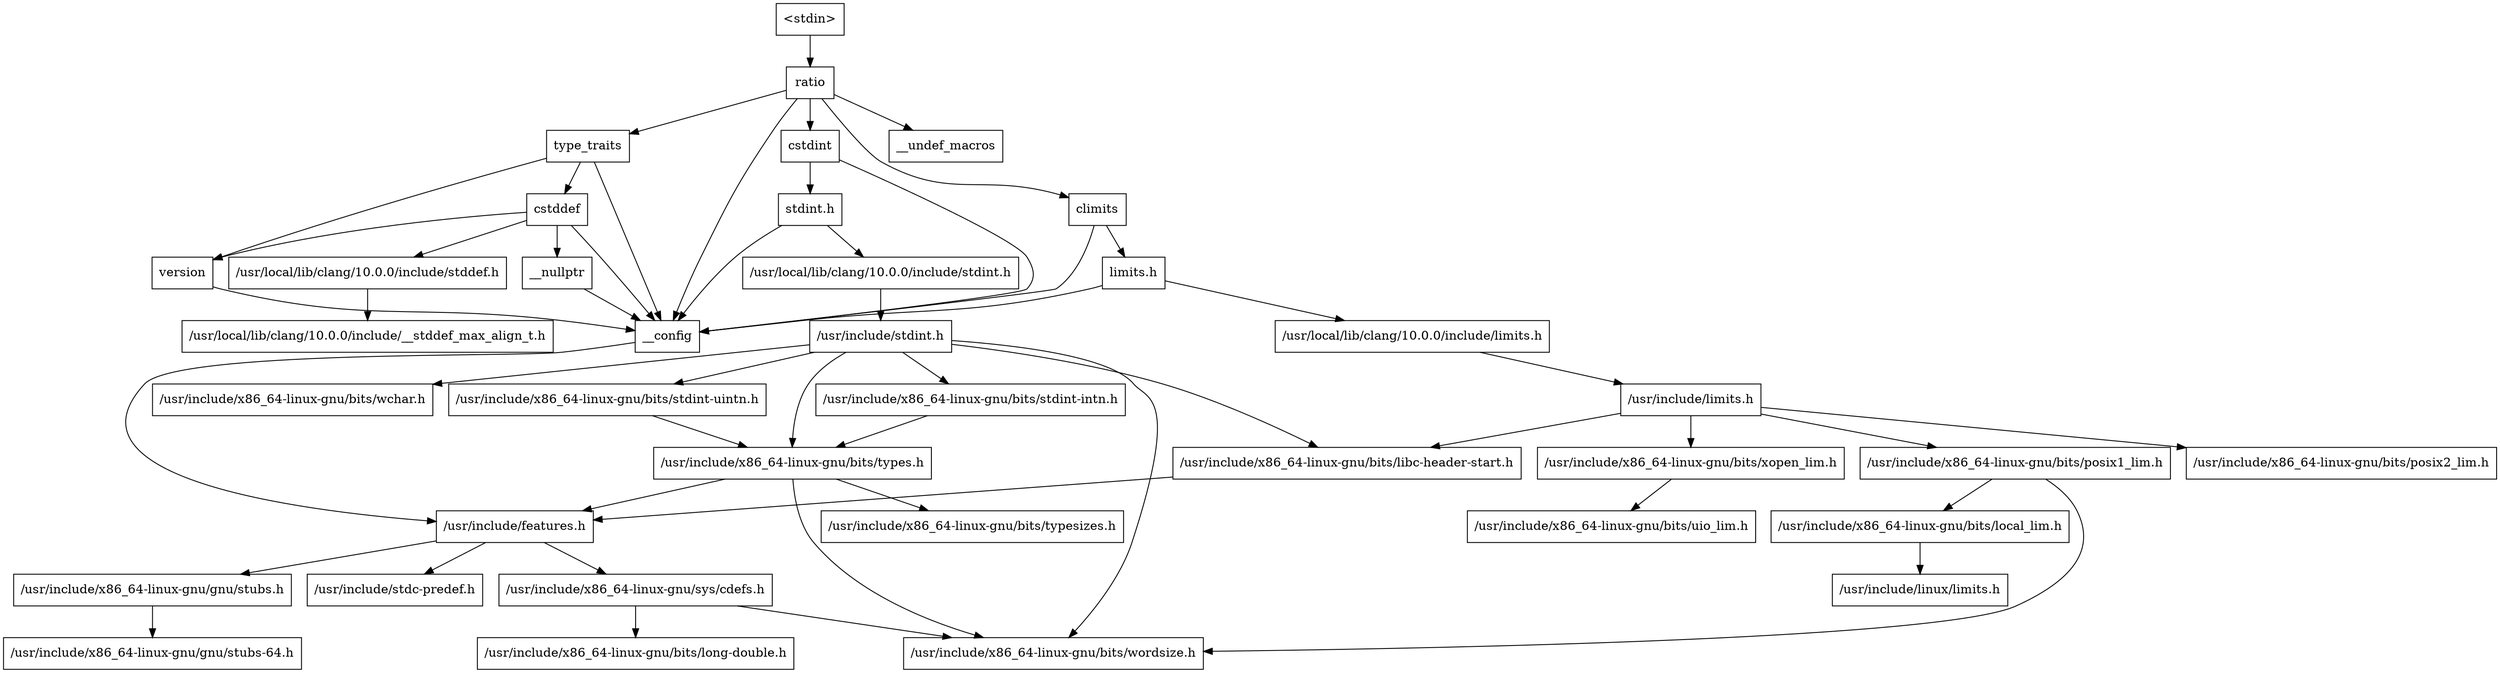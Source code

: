 digraph "dependencies" {
  header_0 [ shape="box", label="\<stdin\>" ];
  header_1 [ shape="box", label="ratio" ];
  header_11 [ shape="box", label="cstdint" ];
  header_12 [ shape="box", label="stdint.h" ];
  header_13 [ shape="box", label="/usr/local/lib/clang/10.0.0/include/stdint.h" ];
  header_14 [ shape="box", label="/usr/include/stdint.h" ];
  header_15 [ shape="box", label="/usr/include/x86_64-linux-gnu/bits/libc-header-start.h" ];
  header_16 [ shape="box", label="/usr/include/x86_64-linux-gnu/bits/types.h" ];
  header_17 [ shape="box", label="/usr/include/x86_64-linux-gnu/bits/typesizes.h" ];
  header_18 [ shape="box", label="/usr/include/x86_64-linux-gnu/bits/wchar.h" ];
  header_19 [ shape="box", label="/usr/include/x86_64-linux-gnu/bits/stdint-intn.h" ];
  header_2 [ shape="box", label="__config" ];
  header_20 [ shape="box", label="/usr/include/x86_64-linux-gnu/bits/stdint-uintn.h" ];
  header_21 [ shape="box", label="climits" ];
  header_22 [ shape="box", label="limits.h" ];
  header_23 [ shape="box", label="/usr/local/lib/clang/10.0.0/include/limits.h" ];
  header_24 [ shape="box", label="/usr/include/limits.h" ];
  header_25 [ shape="box", label="/usr/include/x86_64-linux-gnu/bits/posix1_lim.h" ];
  header_26 [ shape="box", label="/usr/include/x86_64-linux-gnu/bits/local_lim.h" ];
  header_27 [ shape="box", label="/usr/include/linux/limits.h" ];
  header_28 [ shape="box", label="/usr/include/x86_64-linux-gnu/bits/posix2_lim.h" ];
  header_29 [ shape="box", label="/usr/include/x86_64-linux-gnu/bits/xopen_lim.h" ];
  header_3 [ shape="box", label="/usr/include/features.h" ];
  header_30 [ shape="box", label="/usr/include/x86_64-linux-gnu/bits/uio_lim.h" ];
  header_31 [ shape="box", label="type_traits" ];
  header_32 [ shape="box", label="cstddef" ];
  header_33 [ shape="box", label="version" ];
  header_34 [ shape="box", label="/usr/local/lib/clang/10.0.0/include/stddef.h" ];
  header_35 [ shape="box", label="/usr/local/lib/clang/10.0.0/include/__stddef_max_align_t.h" ];
  header_36 [ shape="box", label="__nullptr" ];
  header_37 [ shape="box", label="__undef_macros" ];
  header_4 [ shape="box", label="/usr/include/stdc-predef.h" ];
  header_5 [ shape="box", label="/usr/include/x86_64-linux-gnu/sys/cdefs.h" ];
  header_6 [ shape="box", label="/usr/include/x86_64-linux-gnu/bits/wordsize.h" ];
  header_7 [ shape="box", label="/usr/include/x86_64-linux-gnu/bits/long-double.h" ];
  header_8 [ shape="box", label="/usr/include/x86_64-linux-gnu/gnu/stubs.h" ];
  header_9 [ shape="box", label="/usr/include/x86_64-linux-gnu/gnu/stubs-64.h" ];
  header_29 -> header_30;
  header_25 -> header_6;
  header_25 -> header_26;
  header_24 -> header_25;
  header_24 -> header_15;
  header_24 -> header_29;
  header_24 -> header_28;
  header_26 -> header_27;
  header_21 -> header_2;
  header_21 -> header_22;
  header_20 -> header_16;
  header_23 -> header_24;
  header_22 -> header_2;
  header_22 -> header_23;
  header_33 -> header_2;
  header_5 -> header_6;
  header_5 -> header_7;
  header_2 -> header_3;
  header_3 -> header_4;
  header_3 -> header_5;
  header_3 -> header_8;
  header_0 -> header_1;
  header_1 -> header_21;
  header_1 -> header_2;
  header_1 -> header_11;
  header_1 -> header_37;
  header_1 -> header_31;
  header_8 -> header_9;
  header_14 -> header_15;
  header_14 -> header_16;
  header_14 -> header_18;
  header_14 -> header_19;
  header_14 -> header_20;
  header_14 -> header_6;
  header_15 -> header_3;
  header_16 -> header_6;
  header_16 -> header_17;
  header_16 -> header_3;
  header_11 -> header_2;
  header_11 -> header_12;
  header_12 -> header_2;
  header_12 -> header_13;
  header_13 -> header_14;
  header_36 -> header_2;
  header_32 -> header_36;
  header_32 -> header_34;
  header_32 -> header_2;
  header_32 -> header_33;
  header_34 -> header_35;
  header_19 -> header_16;
  header_31 -> header_32;
  header_31 -> header_2;
  header_31 -> header_33;
}